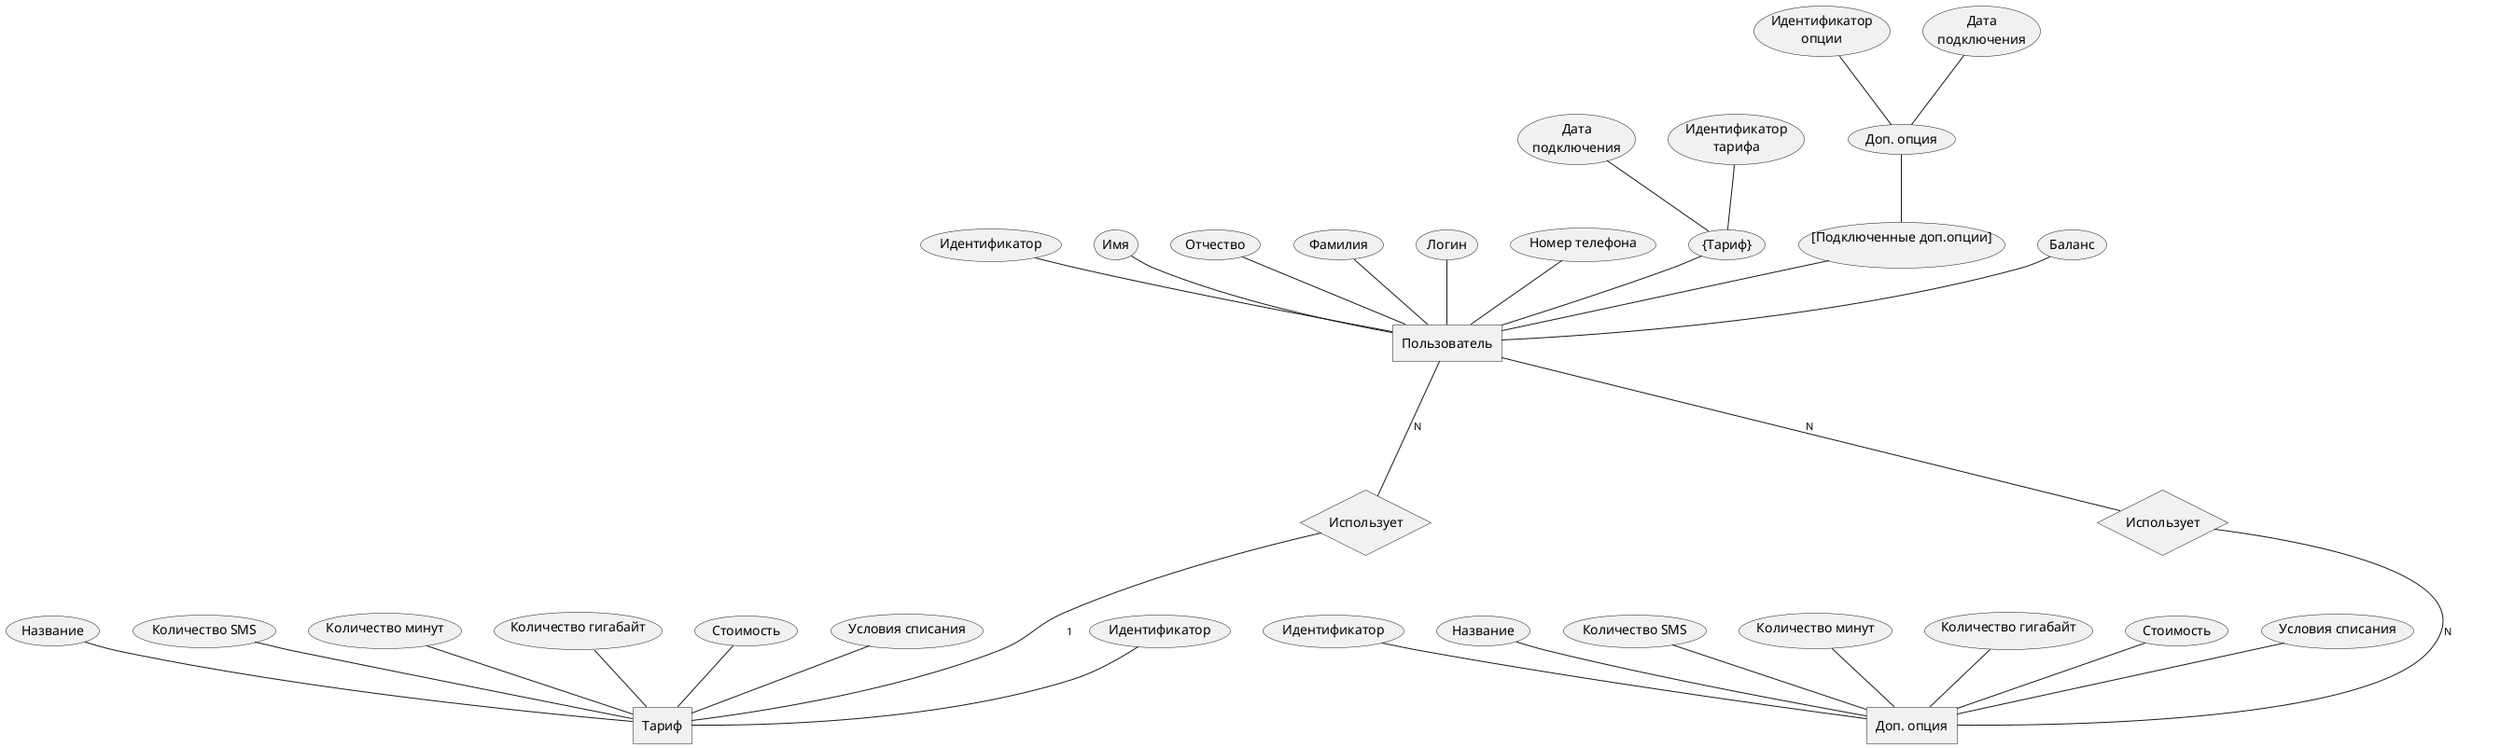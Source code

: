@startchen

entity "Пользователь" as User {
"Идентификатор" as id
"Имя" as name
"Отчество" as secondName
"Фамилия" as surname
"Логин" as login
"Номер телефона" as phoneNumber
"{Тариф}" as tarifInfo {
 "Идентификатор\nтарифа" as tarifId
"Дата\nподключения" as tarifBuyDate
}
"[Подключенные доп.опции]" as usedOptions {
"Доп. опция" as option {
 "Идентификатор\nопции" as optionId
"Дата\nподключения" as optionBuyDate
}
}
"Баланс" as balanse
}

entity "Тариф" as Tarif {
"Идентификатор" as id
"Название" as tarifName
"Количество SMS" as SMS
"Количество минут" as minutes
"Количество гигабайт" as gigabytes
"Стоимость" as tarifCost
"Условия списания" as tarifPayRules
}

relationship "Использует" as BuyTarif {
}

User -N- BuyTarif
BuyTarif -1- Tarif

entity "Доп. опция" as Option {
"Идентификатор" as id
"Название" as optionName
"Количество SMS" as SMS
"Количество минут" as minutes
"Количество гигабайт" as gigabytes
"Стоимость" as optionCost
"Условия списания" as optionPayRules
}

relationship "Использует" as BuyOptions {
}

User -N- BuyOptions
BuyOptions -N- Option



@endchen